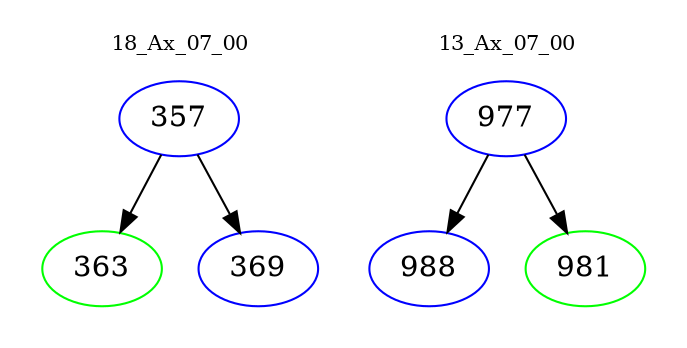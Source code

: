 digraph{
subgraph cluster_0 {
color = white
label = "18_Ax_07_00";
fontsize=10;
T0_357 [label="357", color="blue"]
T0_357 -> T0_363 [color="black"]
T0_363 [label="363", color="green"]
T0_357 -> T0_369 [color="black"]
T0_369 [label="369", color="blue"]
}
subgraph cluster_1 {
color = white
label = "13_Ax_07_00";
fontsize=10;
T1_977 [label="977", color="blue"]
T1_977 -> T1_988 [color="black"]
T1_988 [label="988", color="blue"]
T1_977 -> T1_981 [color="black"]
T1_981 [label="981", color="green"]
}
}
